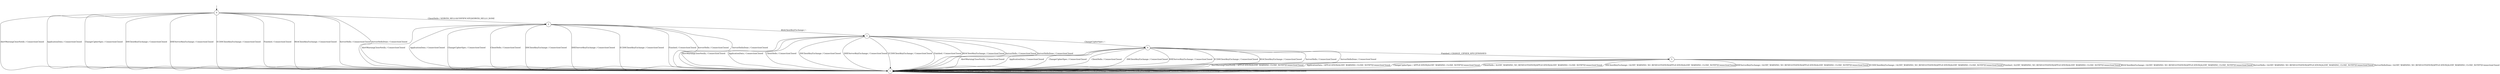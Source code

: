digraph g {
__start0 [label="" shape="none"];

	s0 [shape="circle" label="0"];
	s1 [shape="circle" label="1"];
	s2 [shape="circle" label="2"];
	s3 [shape="circle" label="3"];
	s4 [shape="circle" label="4"];
	s5 [shape="circle" label="5"];
	s0 -> s1 [label="AlertWarningCloseNotify / ConnectionClosed"];
	s0 -> s1 [label="ApplicationData / ConnectionClosed"];
	s0 -> s1 [label="ChangeCipherSpec / ConnectionClosed"];
	s0 -> s2 [label="ClientHello / SERVER_HELLO|CERTIFICATE|SERVER_HELLO_DONE"];
	s0 -> s1 [label="DHClientKeyExchange / ConnectionClosed"];
	s0 -> s1 [label="DHEServerKeyExchange / ConnectionClosed"];
	s0 -> s1 [label="ECDHClientKeyExchange / ConnectionClosed"];
	s0 -> s1 [label="Finished / ConnectionClosed"];
	s0 -> s1 [label="RSAClientKeyExchange / ConnectionClosed"];
	s0 -> s1 [label="ServerHello / ConnectionClosed"];
	s0 -> s1 [label="ServerHelloDone / ConnectionClosed"];
	s1 -> s1 [label="AlertWarningCloseNotify / ConnectionClosed"];
	s1 -> s1 [label="ApplicationData / ConnectionClosed"];
	s1 -> s1 [label="ChangeCipherSpec / ConnectionClosed"];
	s1 -> s1 [label="ClientHello / ConnectionClosed"];
	s1 -> s1 [label="DHClientKeyExchange / ConnectionClosed"];
	s1 -> s1 [label="DHEServerKeyExchange / ConnectionClosed"];
	s1 -> s1 [label="ECDHClientKeyExchange / ConnectionClosed"];
	s1 -> s1 [label="Finished / ConnectionClosed"];
	s1 -> s1 [label="RSAClientKeyExchange / ConnectionClosed"];
	s1 -> s1 [label="ServerHello / ConnectionClosed"];
	s1 -> s1 [label="ServerHelloDone / ConnectionClosed"];
	s2 -> s1 [label="AlertWarningCloseNotify / ConnectionClosed"];
	s2 -> s1 [label="ApplicationData / ConnectionClosed"];
	s2 -> s1 [label="ChangeCipherSpec / ConnectionClosed"];
	s2 -> s1 [label="ClientHello / ConnectionClosed"];
	s2 -> s1 [label="DHClientKeyExchange / ConnectionClosed"];
	s2 -> s1 [label="DHEServerKeyExchange / ConnectionClosed"];
	s2 -> s1 [label="ECDHClientKeyExchange / ConnectionClosed"];
	s2 -> s1 [label="Finished / ConnectionClosed"];
	s2 -> s3 [label="RSAClientKeyExchange / -"];
	s2 -> s1 [label="ServerHello / ConnectionClosed"];
	s2 -> s1 [label="ServerHelloDone / ConnectionClosed"];
	s3 -> s1 [label="AlertWarningCloseNotify / ConnectionClosed"];
	s3 -> s1 [label="ApplicationData / ConnectionClosed"];
	s3 -> s4 [label="ChangeCipherSpec / -"];
	s3 -> s1 [label="ClientHello / ConnectionClosed"];
	s3 -> s1 [label="DHClientKeyExchange / ConnectionClosed"];
	s3 -> s1 [label="DHEServerKeyExchange / ConnectionClosed"];
	s3 -> s1 [label="ECDHClientKeyExchange / ConnectionClosed"];
	s3 -> s1 [label="Finished / ConnectionClosed"];
	s3 -> s1 [label="RSAClientKeyExchange / ConnectionClosed"];
	s3 -> s1 [label="ServerHello / ConnectionClosed"];
	s3 -> s1 [label="ServerHelloDone / ConnectionClosed"];
	s4 -> s1 [label="AlertWarningCloseNotify / ConnectionClosed"];
	s4 -> s1 [label="ApplicationData / ConnectionClosed"];
	s4 -> s1 [label="ChangeCipherSpec / ConnectionClosed"];
	s4 -> s1 [label="ClientHello / ConnectionClosed"];
	s4 -> s1 [label="DHClientKeyExchange / ConnectionClosed"];
	s4 -> s1 [label="DHEServerKeyExchange / ConnectionClosed"];
	s4 -> s1 [label="ECDHClientKeyExchange / ConnectionClosed"];
	s4 -> s5 [label="Finished / CHANGE_CIPHER_SPEC|FINISHED"];
	s4 -> s1 [label="RSAClientKeyExchange / ConnectionClosed"];
	s4 -> s1 [label="ServerHello / ConnectionClosed"];
	s4 -> s1 [label="ServerHelloDone / ConnectionClosed"];
	s5 -> s1 [label="AlertWarningCloseNotify / APPLICATION|ALERT_WARNING_CLOSE_NOTIFY|ConnectionClosed"];
	s5 -> s1 [label="ApplicationData / APPLICATION|ALERT_WARNING_CLOSE_NOTIFY|ConnectionClosed"];
	s5 -> s1 [label="ChangeCipherSpec / APPLICATION|ALERT_WARNING_CLOSE_NOTIFY|ConnectionClosed"];
	s5 -> s1 [label="ClientHello / ALERT_WARNING_NO_RENEGOTIATION|APPLICATION|ALERT_WARNING_CLOSE_NOTIFY|ConnectionClosed"];
	s5 -> s1 [label="DHClientKeyExchange / ALERT_WARNING_NO_RENEGOTIATION|APPLICATION|ALERT_WARNING_CLOSE_NOTIFY|ConnectionClosed"];
	s5 -> s1 [label="DHEServerKeyExchange / ALERT_WARNING_NO_RENEGOTIATION|APPLICATION|ALERT_WARNING_CLOSE_NOTIFY|ConnectionClosed"];
	s5 -> s1 [label="ECDHClientKeyExchange / ALERT_WARNING_NO_RENEGOTIATION|APPLICATION|ALERT_WARNING_CLOSE_NOTIFY|ConnectionClosed"];
	s5 -> s1 [label="Finished / ALERT_WARNING_NO_RENEGOTIATION|APPLICATION|ALERT_WARNING_CLOSE_NOTIFY|ConnectionClosed"];
	s5 -> s1 [label="RSAClientKeyExchange / ALERT_WARNING_NO_RENEGOTIATION|APPLICATION|ALERT_WARNING_CLOSE_NOTIFY|ConnectionClosed"];
	s5 -> s1 [label="ServerHello / ALERT_WARNING_NO_RENEGOTIATION|APPLICATION|ALERT_WARNING_CLOSE_NOTIFY|ConnectionClosed"];
	s5 -> s1 [label="ServerHelloDone / ALERT_WARNING_NO_RENEGOTIATION|APPLICATION|ALERT_WARNING_CLOSE_NOTIFY|ConnectionClosed"];

__start0 -> s0;
}
